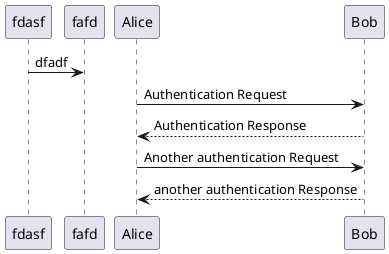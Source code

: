 @startuml
fdasf -> fafd:dfadf
Alice -> Bob: Authentication Request
Bob --> Alice: Authentication Response

Alice -> Bob: Another authentication Request
Alice <-- Bob: another authentication Response
@enduml